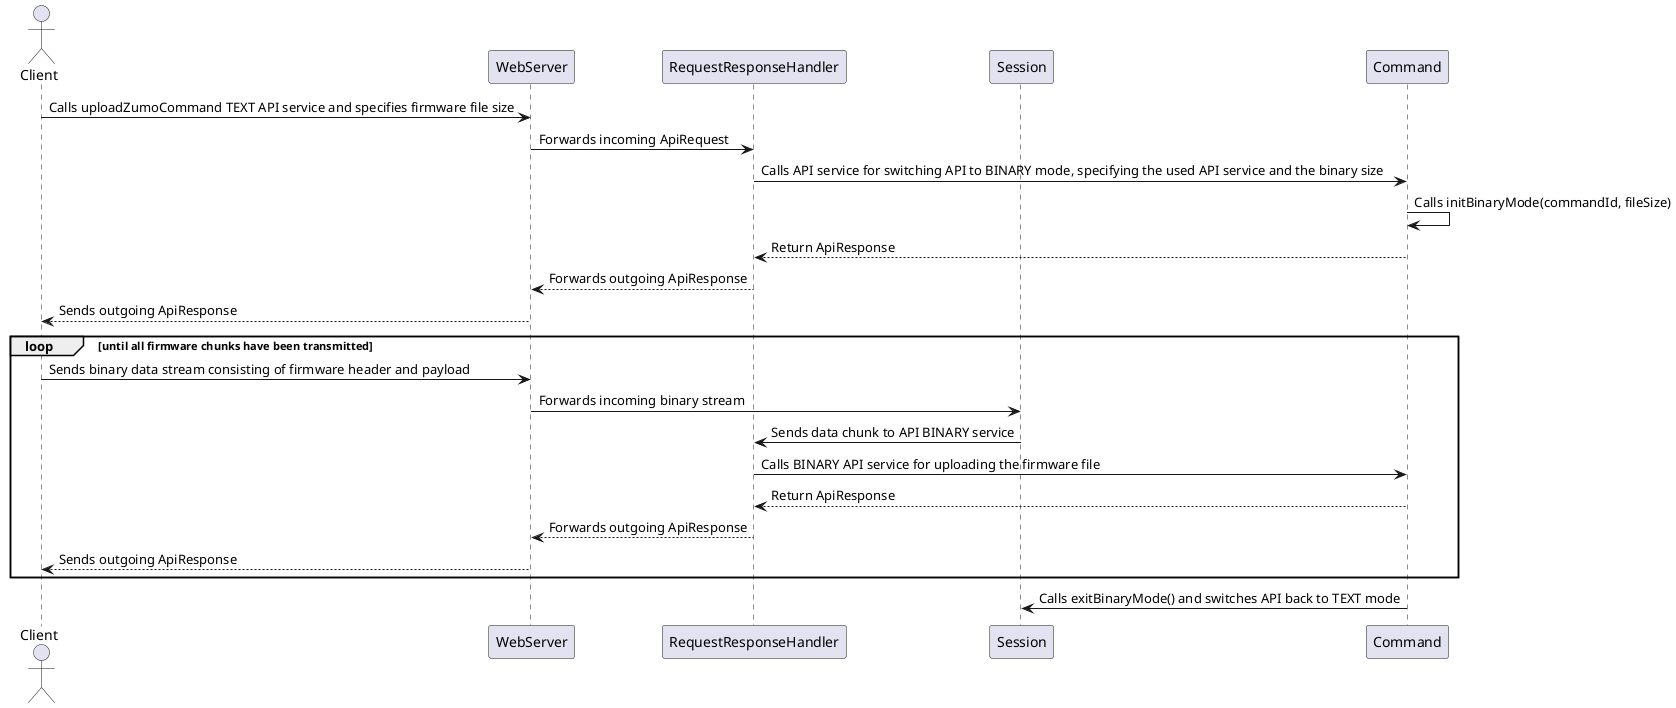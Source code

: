 @startuml
actor Client
participant WebServer
participant RequestResponseHandler
participant Session
participant Command

Client->WebServer: Calls uploadZumoCommand TEXT API service and specifies firmware file size
WebServer->RequestResponseHandler: Forwards incoming ApiRequest
RequestResponseHandler->Command: Calls API service for switching API to BINARY mode, specifying the used API service and the binary size
Command->Command: Calls initBinaryMode(commandId, fileSize)
Command-->RequestResponseHandler: Return ApiResponse
RequestResponseHandler-->WebServer: Forwards outgoing ApiResponse
WebServer-->Client : Sends outgoing ApiResponse

loop until all firmware chunks have been transmitted
Client->WebServer: Sends binary data stream consisting of firmware header and payload
WebServer->Session: Forwards incoming binary stream
Session->RequestResponseHandler: Sends data chunk to API BINARY service
RequestResponseHandler->Command: Calls BINARY API service for uploading the firmware file
Command-->RequestResponseHandler: Return ApiResponse
RequestResponseHandler-->WebServer: Forwards outgoing ApiResponse
WebServer-->Client : Sends outgoing ApiResponse
end
Command->Session: Calls exitBinaryMode() and switches API back to TEXT mode
@enduml
